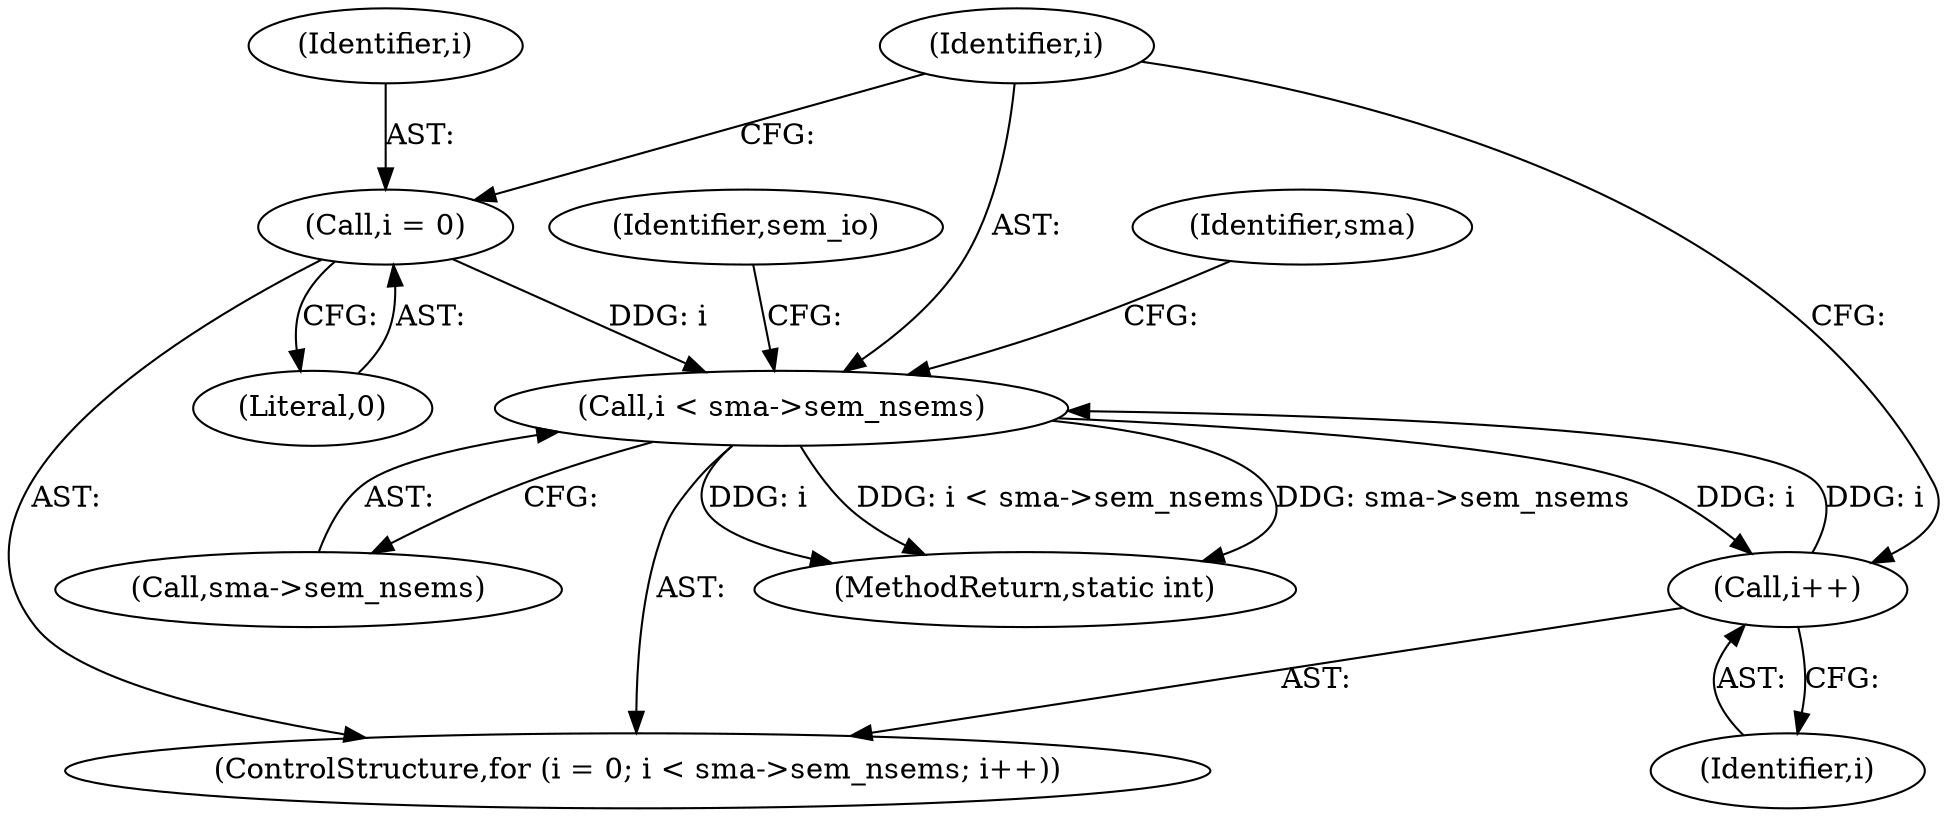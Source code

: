 digraph "0_linux_6062a8dc0517bce23e3c2f7d2fea5e22411269a3_12@pointer" {
"1000236" [label="(Call,i < sma->sem_nsems)"];
"1000233" [label="(Call,i = 0)"];
"1000241" [label="(Call,i++)"];
"1000236" [label="(Call,i < sma->sem_nsems)"];
"1000255" [label="(Identifier,sma)"];
"1000238" [label="(Call,sma->sem_nsems)"];
"1000233" [label="(Call,i = 0)"];
"1000245" [label="(Identifier,sem_io)"];
"1000237" [label="(Identifier,i)"];
"1000241" [label="(Call,i++)"];
"1000232" [label="(ControlStructure,for (i = 0; i < sma->sem_nsems; i++))"];
"1000234" [label="(Identifier,i)"];
"1000236" [label="(Call,i < sma->sem_nsems)"];
"1000498" [label="(MethodReturn,static int)"];
"1000235" [label="(Literal,0)"];
"1000242" [label="(Identifier,i)"];
"1000236" -> "1000232"  [label="AST: "];
"1000236" -> "1000238"  [label="CFG: "];
"1000237" -> "1000236"  [label="AST: "];
"1000238" -> "1000236"  [label="AST: "];
"1000245" -> "1000236"  [label="CFG: "];
"1000255" -> "1000236"  [label="CFG: "];
"1000236" -> "1000498"  [label="DDG: i"];
"1000236" -> "1000498"  [label="DDG: i < sma->sem_nsems"];
"1000236" -> "1000498"  [label="DDG: sma->sem_nsems"];
"1000233" -> "1000236"  [label="DDG: i"];
"1000241" -> "1000236"  [label="DDG: i"];
"1000236" -> "1000241"  [label="DDG: i"];
"1000233" -> "1000232"  [label="AST: "];
"1000233" -> "1000235"  [label="CFG: "];
"1000234" -> "1000233"  [label="AST: "];
"1000235" -> "1000233"  [label="AST: "];
"1000237" -> "1000233"  [label="CFG: "];
"1000241" -> "1000232"  [label="AST: "];
"1000241" -> "1000242"  [label="CFG: "];
"1000242" -> "1000241"  [label="AST: "];
"1000237" -> "1000241"  [label="CFG: "];
}
